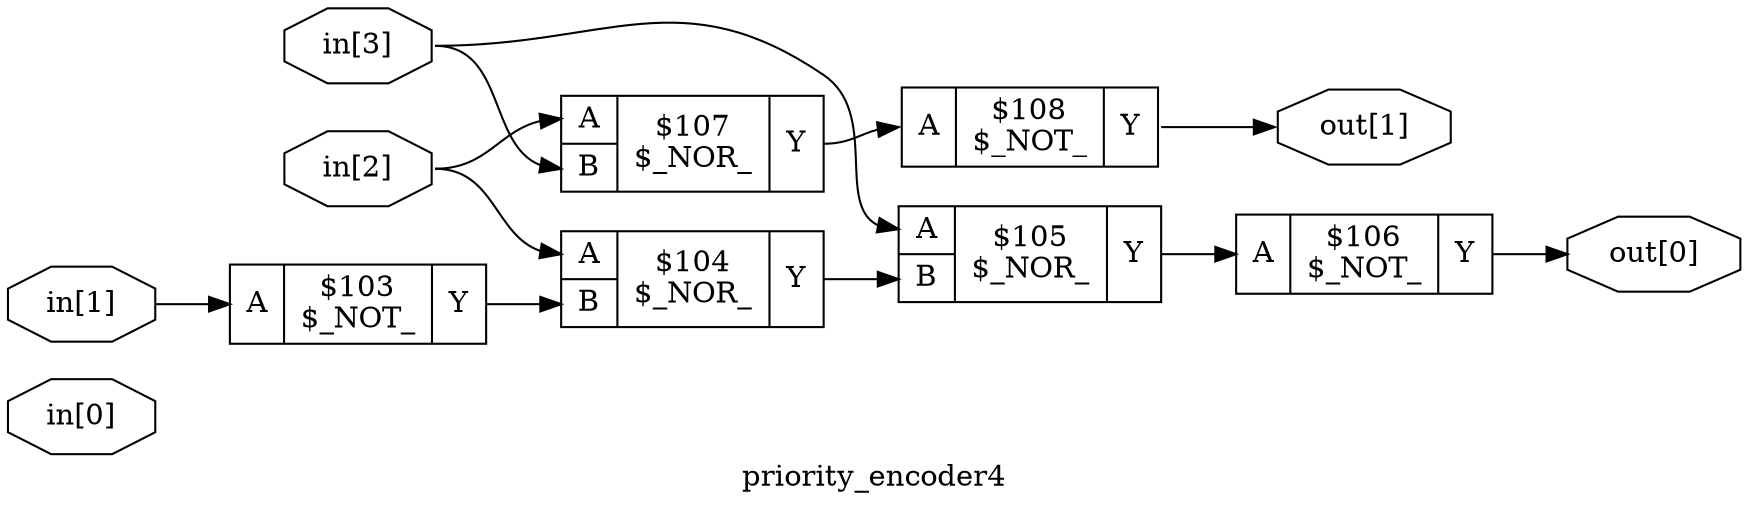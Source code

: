 digraph "priority_encoder4" {
label="priority_encoder4";
rankdir="LR";
remincross=true;
n5 [ shape=octagon, label="in[0]", color="black", fontcolor="black" ];
n6 [ shape=octagon, label="in[1]", color="black", fontcolor="black" ];
n7 [ shape=octagon, label="in[2]", color="black", fontcolor="black" ];
n8 [ shape=octagon, label="in[3]", color="black", fontcolor="black" ];
n9 [ shape=octagon, label="out[0]", color="black", fontcolor="black" ];
n10 [ shape=octagon, label="out[1]", color="black", fontcolor="black" ];
c13 [ shape=record, label="{{<p11> A}|$103\n$_NOT_|{<p12> Y}}" ];
c15 [ shape=record, label="{{<p11> A|<p14> B}|$104\n$_NOR_|{<p12> Y}}" ];
c16 [ shape=record, label="{{<p11> A|<p14> B}|$105\n$_NOR_|{<p12> Y}}" ];
c17 [ shape=record, label="{{<p11> A}|$106\n$_NOT_|{<p12> Y}}" ];
c18 [ shape=record, label="{{<p11> A|<p14> B}|$107\n$_NOR_|{<p12> Y}}" ];
c19 [ shape=record, label="{{<p11> A}|$108\n$_NOT_|{<p12> Y}}" ];
c18:p12:e -> c19:p11:w [color="black", label=""];
c19:p12:e -> n10:w [color="black", label=""];
c13:p12:e -> c15:p14:w [color="black", label=""];
c15:p12:e -> c16:p14:w [color="black", label=""];
c16:p12:e -> c17:p11:w [color="black", label=""];
n6:e -> c13:p11:w [color="black", label=""];
n7:e -> c15:p11:w [color="black", label=""];
n7:e -> c18:p11:w [color="black", label=""];
n8:e -> c16:p11:w [color="black", label=""];
n8:e -> c18:p14:w [color="black", label=""];
c17:p12:e -> n9:w [color="black", label=""];
}
